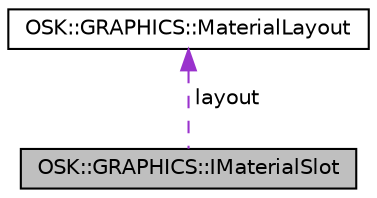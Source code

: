 digraph "OSK::GRAPHICS::IMaterialSlot"
{
 // LATEX_PDF_SIZE
  edge [fontname="Helvetica",fontsize="10",labelfontname="Helvetica",labelfontsize="10"];
  node [fontname="Helvetica",fontsize="10",shape=record];
  Node1 [label="OSK::GRAPHICS::IMaterialSlot",height=0.2,width=0.4,color="black", fillcolor="grey75", style="filled", fontcolor="black",tooltip="Un slot contiene referencias a los recursos (UNIFORM BUFFER, TEXTURE, etc...) que se envían a la GPU."];
  Node2 -> Node1 [dir="back",color="darkorchid3",fontsize="10",style="dashed",label=" layout" ,fontname="Helvetica"];
  Node2 [label="OSK::GRAPHICS::MaterialLayout",height=0.2,width=0.4,color="black", fillcolor="white", style="filled",URL="$class_o_s_k_1_1_g_r_a_p_h_i_c_s_1_1_material_layout.html",tooltip="El layout de un material determina qué slots pertenecen a ese material."];
}
